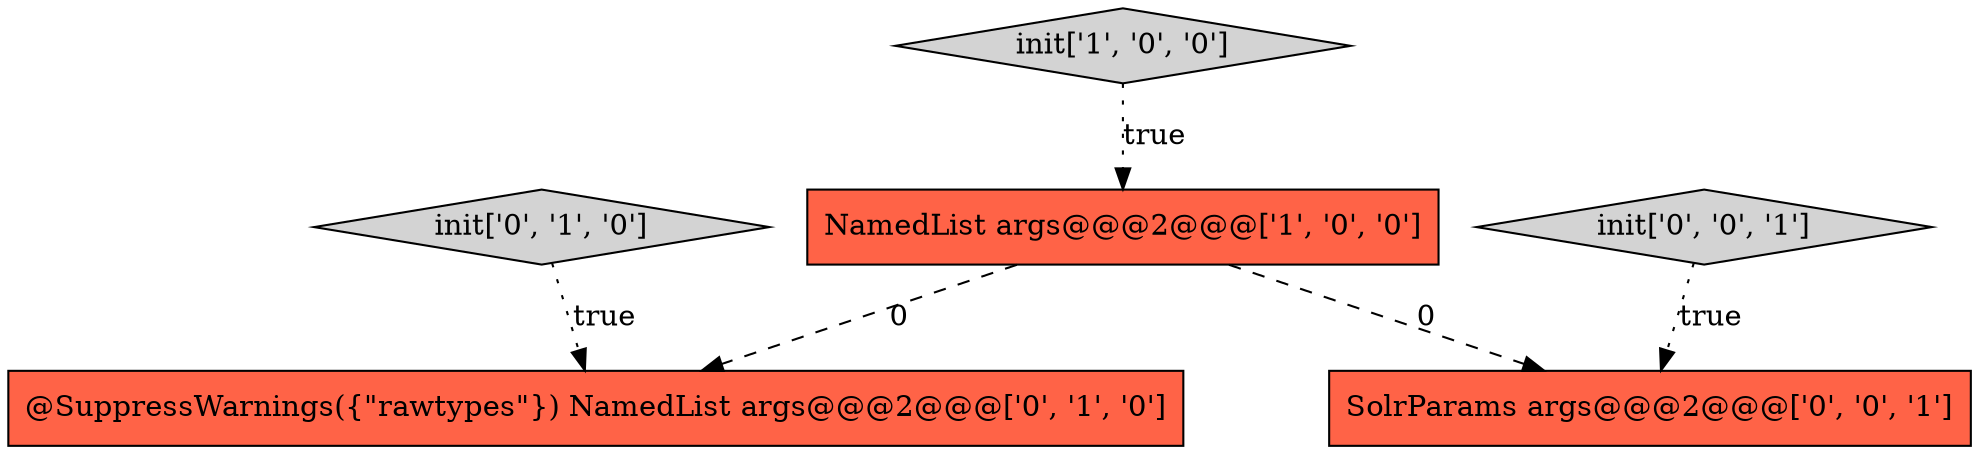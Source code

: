 digraph {
1 [style = filled, label = "NamedList args@@@2@@@['1', '0', '0']", fillcolor = tomato, shape = box image = "AAA1AAABBB1BBB"];
0 [style = filled, label = "init['1', '0', '0']", fillcolor = lightgray, shape = diamond image = "AAA0AAABBB1BBB"];
3 [style = filled, label = "@SuppressWarnings({\"rawtypes\"}) NamedList args@@@2@@@['0', '1', '0']", fillcolor = tomato, shape = box image = "AAA1AAABBB2BBB"];
4 [style = filled, label = "SolrParams args@@@2@@@['0', '0', '1']", fillcolor = tomato, shape = box image = "AAA0AAABBB3BBB"];
5 [style = filled, label = "init['0', '0', '1']", fillcolor = lightgray, shape = diamond image = "AAA0AAABBB3BBB"];
2 [style = filled, label = "init['0', '1', '0']", fillcolor = lightgray, shape = diamond image = "AAA0AAABBB2BBB"];
2->3 [style = dotted, label="true"];
1->4 [style = dashed, label="0"];
1->3 [style = dashed, label="0"];
5->4 [style = dotted, label="true"];
0->1 [style = dotted, label="true"];
}
